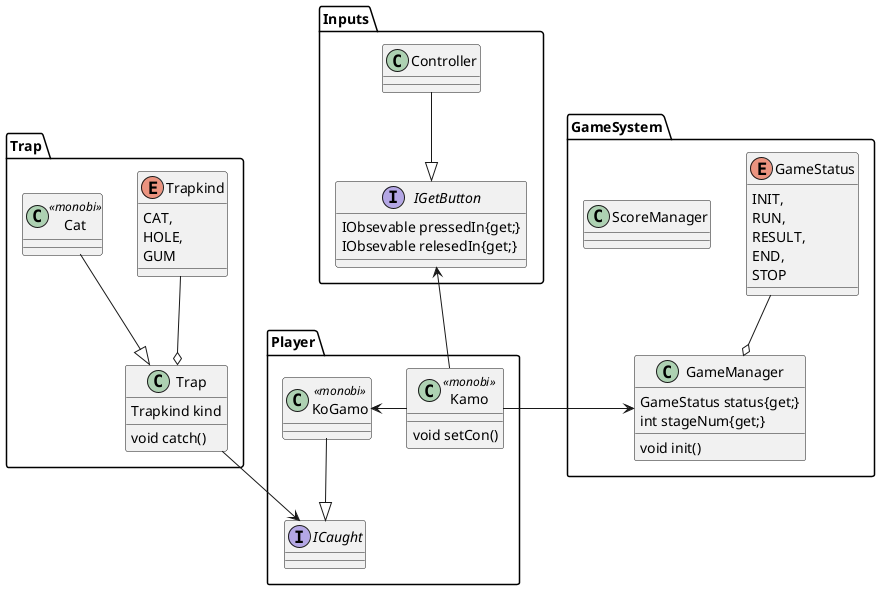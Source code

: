 @startuml
namespace Inputs{
	interface IGetButton{
		IObsevable pressedIn{get;}
		IObsevable relesedIn{get;}
	}

	class Controller{

	}

	Controller --|> IGetButton
}

namespace GameSystem{
	enum GameStatus{
		INIT,
		RUN,
		RESULT,
		END,
		STOP
	}

	class GameManager{
		GameStatus status{get;}
		int stageNum{get;}
		void init()
	}

	class ScoreManager{

	}

	GameStatus --o GameManager
}

namespace Player{
	class Kamo<<monobi>>{
		void setCon()
	}

	class KoGamo<<monobi>>{
	}

	interface ICaught{

	}

	KoGamo --|> ICaught
	Kamo -left-> KoGamo
	Kamo -right-> GameSystem.GameManager
	Kamo -up-> Inputs.IGetButton

}

namespace Trap{
	enum Trapkind{
		CAT,
		HOLE,
		GUM
	}

	class Trap{
		Trapkind kind
		void catch()
	}

	class Cat<<monobi>>{

	}

	Cat --|> Trap
	Trap --> Player.ICaught
	Trapkind --o Trap
}


@enduml
